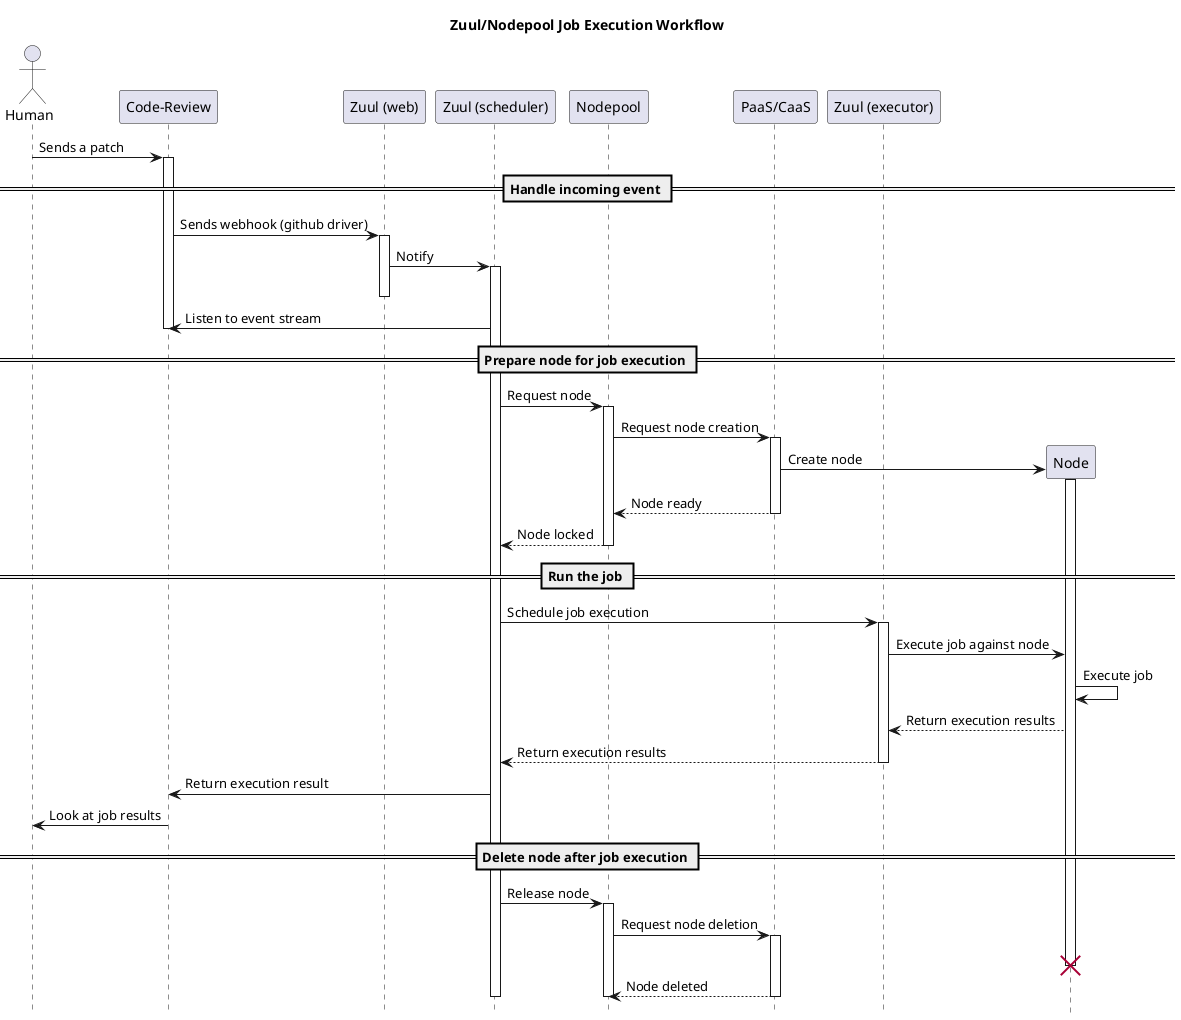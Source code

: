 @startuml

hide footbox
title Zuul/Nodepool Job Execution Workflow

actor Human
participant "Code-Review"
participant "Zuul (web)"
participant "Zuul (scheduler)"
participant "Nodepool"
participant "PaaS/CaaS"
participant "Zuul (executor)"

Human -> "Code-Review" : Sends a patch

== Handle incoming event ==
activate "Code-Review"

"Code-Review" -> "Zuul (web)" : Sends webhook (github driver)
activate "Zuul (web)"
"Zuul (web)" -> "Zuul (scheduler)" : Notify
activate "Zuul (scheduler)"
deactivate "Zuul (web)"
"Code-Review" <- "Zuul (scheduler)": Listen to event stream
deactivate "Code-Review"

== Prepare node for job execution ==

"Zuul (scheduler)" -> "Nodepool" : Request node
activate "Nodepool"
"Nodepool" -> "PaaS/CaaS" : Request node creation
activate "PaaS/CaaS"
create participant Node
"PaaS/CaaS" -> "Node" : Create node
activate Node
"Nodepool" <-- "PaaS/CaaS" : Node ready
deactivate "PaaS/CaaS"
"Zuul (scheduler)" <-- "Nodepool" : Node locked
deactivate "Nodepool"

== Run the job ==

"Zuul (scheduler)" -> "Zuul (executor)" : Schedule job execution
activate "Zuul (executor)"
"Zuul (executor)" -> "Node" : Execute job against node
"Node" -> "Node" : Execute job
"Zuul (executor)" <-- "Node" : Return execution results
"Zuul (scheduler)" <-- "Zuul (executor)" : Return execution results
deactivate "Zuul (executor)"
"Code-Review" <- "Zuul (scheduler)": Return execution result
"Human" <- "Code-Review": Look at job results

== Delete node after job execution ==

"Zuul (scheduler)" -> "Nodepool" : Release node
activate "Nodepool"
"Nodepool" -> "PaaS/CaaS" : Request node deletion
activate "PaaS/CaaS"
destroy Node
deactivate Node
"Nodepool" <-- "PaaS/CaaS" : Node deleted
deactivate "PaaS/CaaS"
deactivate "Nodepool"
deactivate "Zuul (scheduler)"
@enduml
